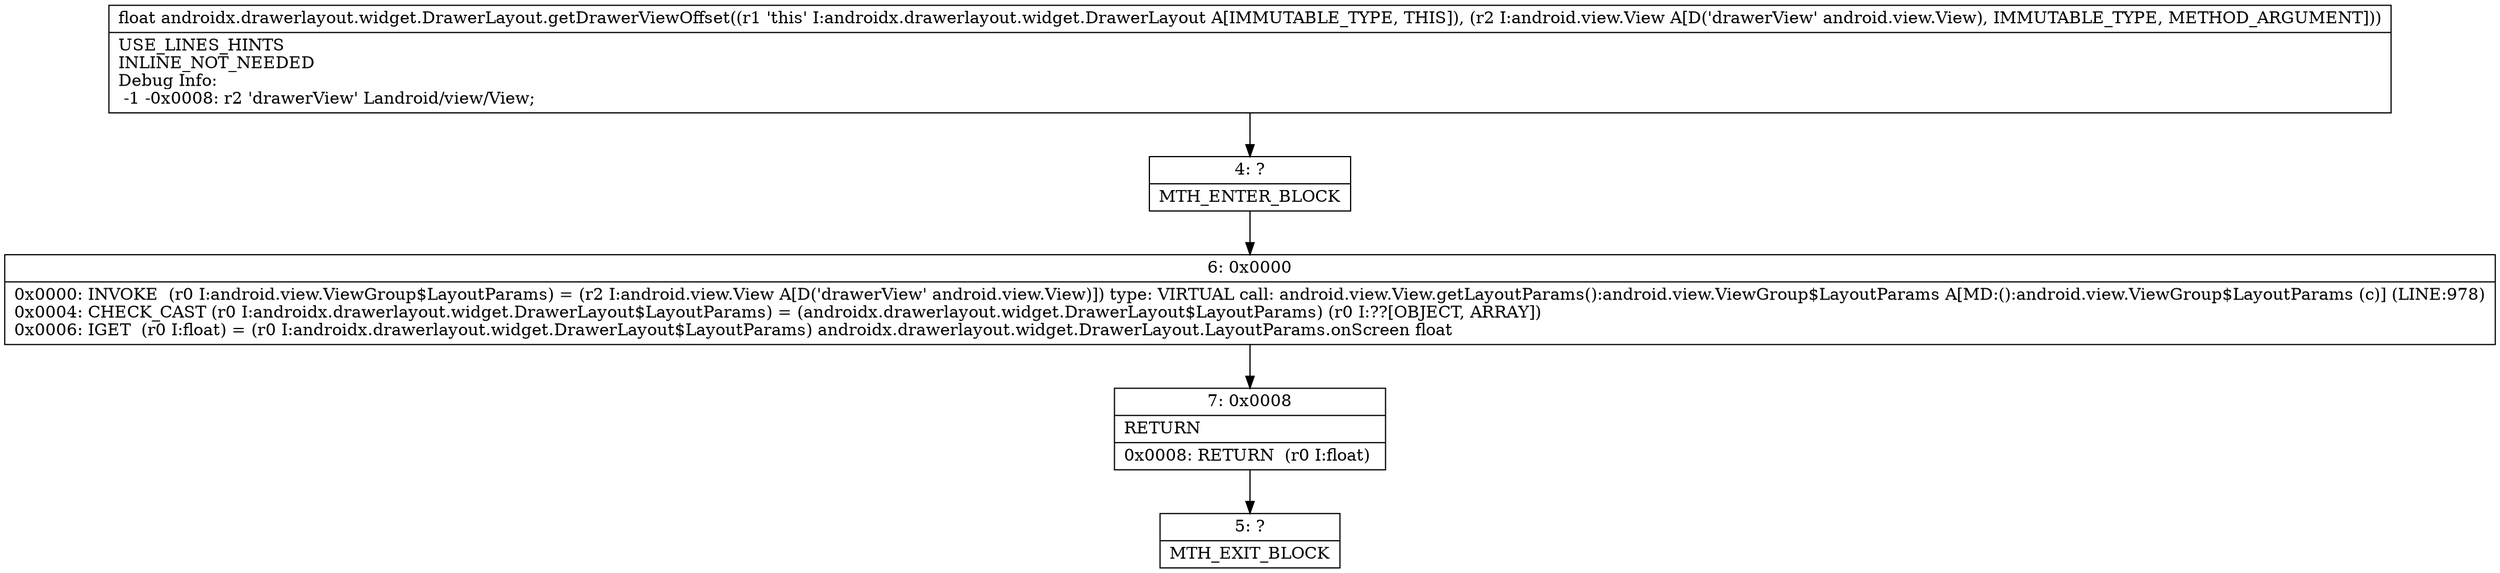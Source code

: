 digraph "CFG forandroidx.drawerlayout.widget.DrawerLayout.getDrawerViewOffset(Landroid\/view\/View;)F" {
Node_4 [shape=record,label="{4\:\ ?|MTH_ENTER_BLOCK\l}"];
Node_6 [shape=record,label="{6\:\ 0x0000|0x0000: INVOKE  (r0 I:android.view.ViewGroup$LayoutParams) = (r2 I:android.view.View A[D('drawerView' android.view.View)]) type: VIRTUAL call: android.view.View.getLayoutParams():android.view.ViewGroup$LayoutParams A[MD:():android.view.ViewGroup$LayoutParams (c)] (LINE:978)\l0x0004: CHECK_CAST (r0 I:androidx.drawerlayout.widget.DrawerLayout$LayoutParams) = (androidx.drawerlayout.widget.DrawerLayout$LayoutParams) (r0 I:??[OBJECT, ARRAY]) \l0x0006: IGET  (r0 I:float) = (r0 I:androidx.drawerlayout.widget.DrawerLayout$LayoutParams) androidx.drawerlayout.widget.DrawerLayout.LayoutParams.onScreen float \l}"];
Node_7 [shape=record,label="{7\:\ 0x0008|RETURN\l|0x0008: RETURN  (r0 I:float) \l}"];
Node_5 [shape=record,label="{5\:\ ?|MTH_EXIT_BLOCK\l}"];
MethodNode[shape=record,label="{float androidx.drawerlayout.widget.DrawerLayout.getDrawerViewOffset((r1 'this' I:androidx.drawerlayout.widget.DrawerLayout A[IMMUTABLE_TYPE, THIS]), (r2 I:android.view.View A[D('drawerView' android.view.View), IMMUTABLE_TYPE, METHOD_ARGUMENT]))  | USE_LINES_HINTS\lINLINE_NOT_NEEDED\lDebug Info:\l  \-1 \-0x0008: r2 'drawerView' Landroid\/view\/View;\l}"];
MethodNode -> Node_4;Node_4 -> Node_6;
Node_6 -> Node_7;
Node_7 -> Node_5;
}

